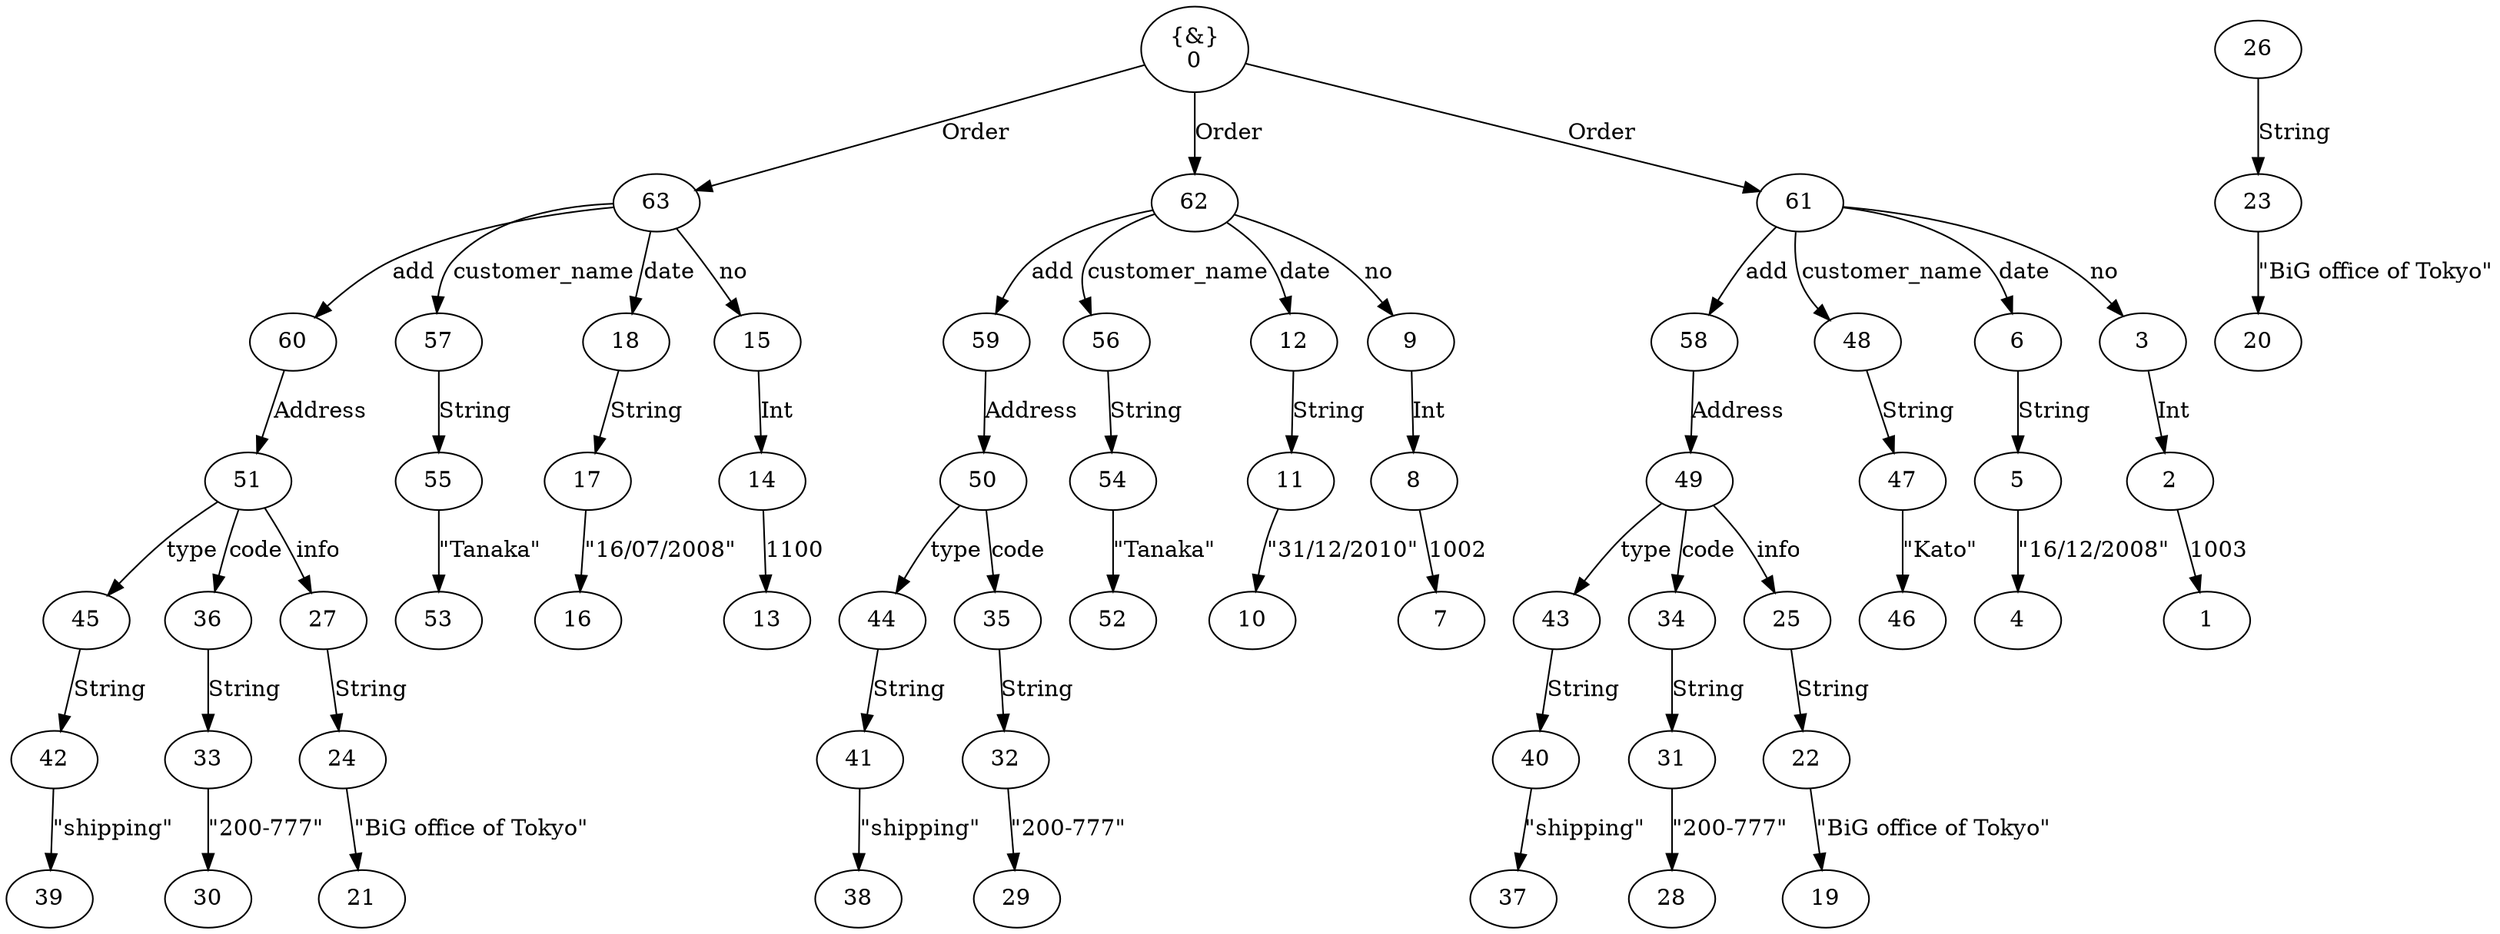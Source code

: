 digraph "g" {
    node [ shape = "ellipse" ]
    "63" [ label = "\N" ]
    "62" [ label = "\N" ]
    "61" [ label = "\N" ]
    "60" [ label = "\N" ]
    "59" [ label = "\N" ]
    "58" [ label = "\N" ]
    "57" [ label = "\N" ]
    "56" [ label = "\N" ]
    "55" [ label = "\N" ]
    "54" [ label = "\N" ]
    "53" [ label = "\N" ]
    "52" [ label = "\N" ]
    "51" [ label = "\N" ]
    "50" [ label = "\N" ]
    "49" [ label = "\N" ]
    "48" [ label = "\N" ]
    "47" [ label = "\N" ]
    "46" [ label = "\N" ]
    "45" [ label = "\N" ]
    "44" [ label = "\N" ]
    "43" [ label = "\N" ]
    "42" [ label = "\N" ]
    "41" [ label = "\N" ]
    "40" [ label = "\N" ]
    "39" [ label = "\N" ]
    "38" [ label = "\N" ]
    "37" [ label = "\N" ]
    "36" [ label = "\N" ]
    "35" [ label = "\N" ]
    "34" [ label = "\N" ]
    "33" [ label = "\N" ]
    "32" [ label = "\N" ]
    "31" [ label = "\N" ]
    "30" [ label = "\N" ]
    "29" [ label = "\N" ]
    "28" [ label = "\N" ]
    "27" [ label = "\N" ]
    "26" [ label = "\N" ]
    "25" [ label = "\N" ]
    "24" [ label = "\N" ]
    "23" [ label = "\N" ]
    "22" [ label = "\N" ]
    "21" [ label = "\N" ]
    "20" [ label = "\N" ]
    "19" [ label = "\N" ]
    "18" [ label = "\N" ]
    "17" [ label = "\N" ]
    "16" [ label = "\N" ]
    "15" [ label = "\N" ]
    "14" [ label = "\N" ]
    "13" [ label = "\N" ]
    "12" [ label = "\N" ]
    "11" [ label = "\N" ]
    "10" [ label = "\N" ]
    "9" [ label = "\N" ]
    "8" [ label = "\N" ]
    "7" [ label = "\N" ]
    "6" [ label = "\N" ]
    "5" [ label = "\N" ]
    "4" [ label = "\N" ]
    "3" [ label = "\N" ]
    "2" [ label = "\N" ]
    "1" [ label = "\N" ]
    "0" [ label = "{&}\n\N" ]
    "63" -> "15" [ label = "no" ]
    "63" -> "18" [ label = "date" ]
    "63" -> "57" [ label = "customer_name" ]
    "63" -> "60" [ label = "add" ]
    "62" -> "9" [ label = "no" ]
    "62" -> "12" [ label = "date" ]
    "62" -> "56" [ label = "customer_name" ]
    "62" -> "59" [ label = "add" ]
    "61" -> "3" [ label = "no" ]
    "61" -> "6" [ label = "date" ]
    "61" -> "48" [ label = "customer_name" ]
    "61" -> "58" [ label = "add" ]
    "60" -> "51" [ label = "Address" ]
    "59" -> "50" [ label = "Address" ]
    "58" -> "49" [ label = "Address" ]
    "57" -> "55" [ label = "String" ]
    "56" -> "54" [ label = "String" ]
    "55" -> "53" [ label = "\"Tanaka\"" ]
    "54" -> "52" [ label = "\"Tanaka\"" ]
    "51" -> "45" [ label = "type" ]
    "51" -> "27" [ label = "info" ]
    "51" -> "36" [ label = "code" ]
    "50" -> "44" [ label = "type" ]
    "50" -> "35" [ label = "code" ]
    "49" -> "43" [ label = "type" ]
    "49" -> "25" [ label = "info" ]
    "49" -> "34" [ label = "code" ]
    "48" -> "47" [ label = "String" ]
    "47" -> "46" [ label = "\"Kato\"" ]
    "45" -> "42" [ label = "String" ]
    "44" -> "41" [ label = "String" ]
    "43" -> "40" [ label = "String" ]
    "42" -> "39" [ label = "\"shipping\"" ]
    "41" -> "38" [ label = "\"shipping\"" ]
    "40" -> "37" [ label = "\"shipping\"" ]
    "36" -> "33" [ label = "String" ]
    "35" -> "32" [ label = "String" ]
    "34" -> "31" [ label = "String" ]
    "33" -> "30" [ label = "\"200-777\"" ]
    "32" -> "29" [ label = "\"200-777\"" ]
    "31" -> "28" [ label = "\"200-777\"" ]
    "27" -> "24" [ label = "String" ]
    "26" -> "23" [ label = "String" ]
    "25" -> "22" [ label = "String" ]
    "24" -> "21" [ label = "\"BiG office of Tokyo\"" ]
    "23" -> "20" [ label = "\"BiG office of Tokyo\"" ]
    "22" -> "19" [ label = "\"BiG office of Tokyo\"" ]
    "18" -> "17" [ label = "String" ]
    "17" -> "16" [ label = "\"16/07/2008\"" ]
    "15" -> "14" [ label = "Int" ]
    "14" -> "13" [ label = "1100" ]
    "12" -> "11" [ label = "String" ]
    "11" -> "10" [ label = "\"31/12/2010\"" ]
    "9" -> "8" [ label = "Int" ]
    "8" -> "7" [ label = "1002" ]
    "6" -> "5" [ label = "String" ]
    "5" -> "4" [ label = "\"16/12/2008\"" ]
    "3" -> "2" [ label = "Int" ]
    "2" -> "1" [ label = "1003" ]
    "0" -> "63" [ label = "Order" ]
    "0" -> "62" [ label = "Order" ]
    "0" -> "61" [ label = "Order" ]
}
